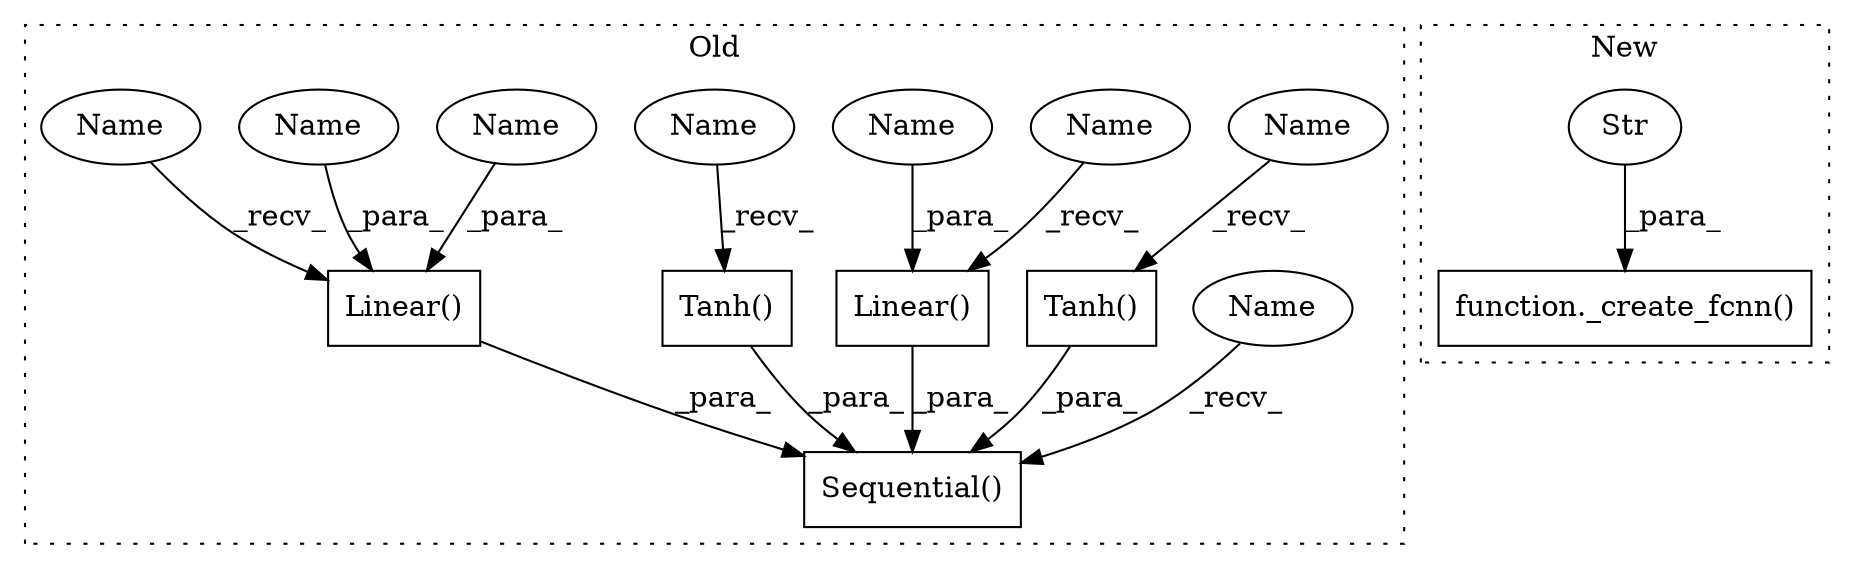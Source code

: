digraph G {
subgraph cluster0 {
1 [label="Tanh()" a="75" s="7361" l="9" shape="box"];
3 [label="Sequential()" a="75" s="7311,7445" l="14,1" shape="box"];
5 [label="Tanh()" a="75" s="7409" l="9" shape="box"];
6 [label="Linear()" a="75" s="7420,7444" l="10,1" shape="box"];
7 [label="Linear()" a="75" s="7372,7406" l="10,1" shape="box"];
8 [label="Name" a="87" s="7420" l="2" shape="ellipse"];
9 [label="Name" a="87" s="7311" l="2" shape="ellipse"];
10 [label="Name" a="87" s="7361" l="2" shape="ellipse"];
11 [label="Name" a="87" s="7372" l="2" shape="ellipse"];
12 [label="Name" a="87" s="7409" l="2" shape="ellipse"];
13 [label="Name" a="87" s="7430" l="11" shape="ellipse"];
14 [label="Name" a="87" s="7395" l="11" shape="ellipse"];
15 [label="Name" a="87" s="7382" l="11" shape="ellipse"];
label = "Old";
style="dotted";
}
subgraph cluster1 {
2 [label="function._create_fcnn()" a="75" s="7499,7546" l="13,1" shape="box"];
4 [label="Str" a="66" s="7540" l="6" shape="ellipse"];
label = "New";
style="dotted";
}
1 -> 3 [label="_para_"];
4 -> 2 [label="_para_"];
5 -> 3 [label="_para_"];
6 -> 3 [label="_para_"];
7 -> 3 [label="_para_"];
8 -> 6 [label="_recv_"];
9 -> 3 [label="_recv_"];
10 -> 1 [label="_recv_"];
11 -> 7 [label="_recv_"];
12 -> 5 [label="_recv_"];
13 -> 6 [label="_para_"];
14 -> 7 [label="_para_"];
15 -> 7 [label="_para_"];
}